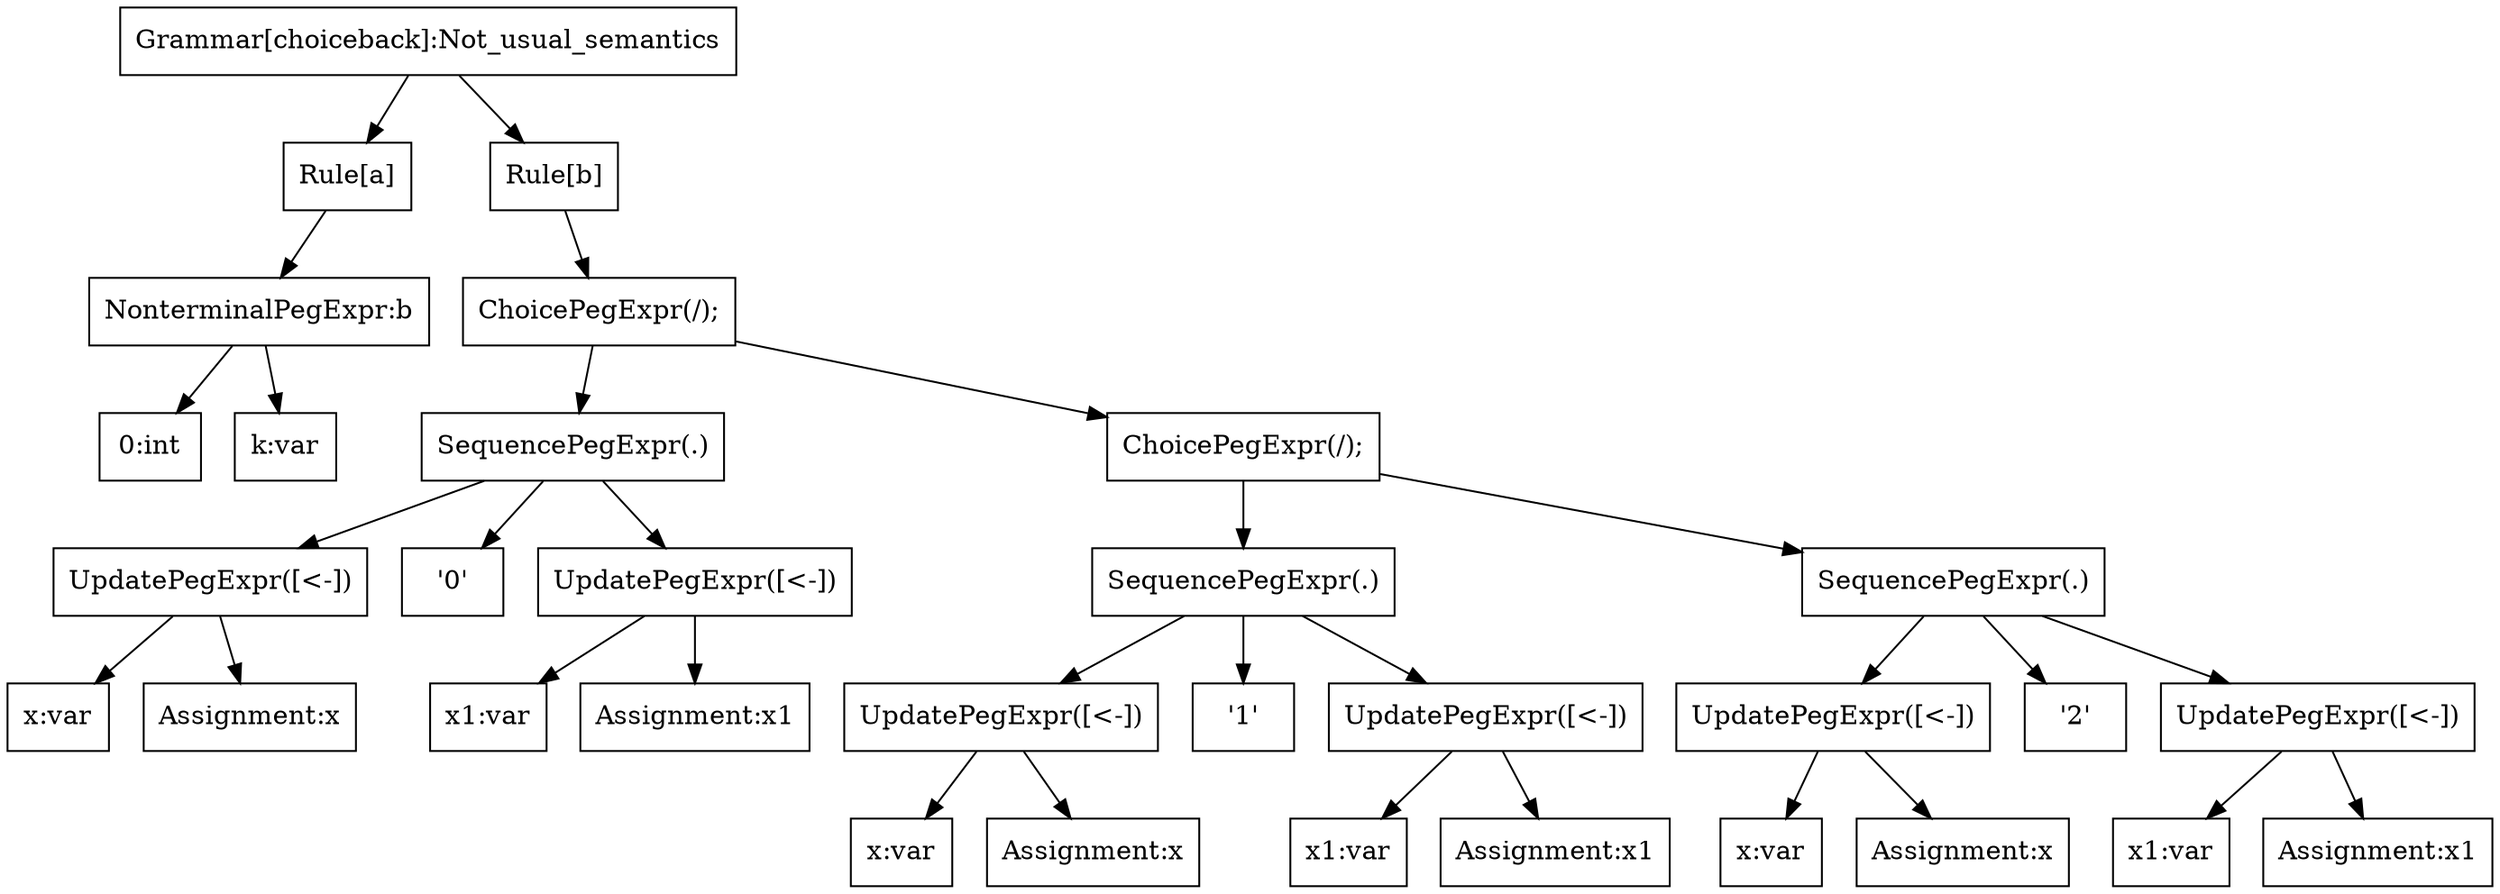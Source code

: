 Digraph choiceback {
  node [shape="box"];
  grammar [label = "Grammar[choiceback]:Not_usual_semantics"];

  aRule [label = "Rule[a]"];
  grammar -> aRule;
  NonterminalPeg0 [label = "NonterminalPegExpr:b"];
  aRule -> NonterminalPeg0;
  IntLiteralExpr0 [label = "0:int"];
  NonterminalPeg0 -> IntLiteralExpr0;
  attributeExpr1 [label = "k:var"];
  NonterminalPeg0 -> attributeExpr1;
  bRule [label = "Rule[b]"];
  grammar -> bRule;
  choicePeg1 [label = "ChoicePegExpr(/);"];
  bRule -> choicePeg1;
  SequencePeg2 [label = "SequencePegExpr(.)"];
  choicePeg1 -> SequencePeg2;
  UpdatePeg3 [label = "UpdatePegExpr([<-])"];
  SequencePeg2 -> UpdatePeg3;
  attributeExpr2 [label = "x:var"];
  UpdatePeg3 -> attributeExpr2;
  assignmentNode0 [label = "Assignment:x"];
  UpdatePeg3 -> assignmentNode0;
  LiteralPeg4 [label = "'0'"];
  SequencePeg2 -> LiteralPeg4;
  UpdatePeg5 [label = "UpdatePegExpr([<-])"];
  SequencePeg2 -> UpdatePeg5;
  attributeExpr3 [label = "x1:var"];
  UpdatePeg5 -> attributeExpr3;
  assignmentNode1 [label = "Assignment:x1"];
  UpdatePeg5 -> assignmentNode1;
  choicePeg6 [label = "ChoicePegExpr(/);"];
  choicePeg1 -> choicePeg6;
  SequencePeg7 [label = "SequencePegExpr(.)"];
  choicePeg6 -> SequencePeg7;
  UpdatePeg8 [label = "UpdatePegExpr([<-])"];
  SequencePeg7 -> UpdatePeg8;
  attributeExpr4 [label = "x:var"];
  UpdatePeg8 -> attributeExpr4;
  assignmentNode2 [label = "Assignment:x"];
  UpdatePeg8 -> assignmentNode2;
  LiteralPeg9 [label = "'1'"];
  SequencePeg7 -> LiteralPeg9;
  UpdatePeg10 [label = "UpdatePegExpr([<-])"];
  SequencePeg7 -> UpdatePeg10;
  attributeExpr5 [label = "x1:var"];
  UpdatePeg10 -> attributeExpr5;
  assignmentNode3 [label = "Assignment:x1"];
  UpdatePeg10 -> assignmentNode3;
  SequencePeg11 [label = "SequencePegExpr(.)"];
  choicePeg6 -> SequencePeg11;
  UpdatePeg12 [label = "UpdatePegExpr([<-])"];
  SequencePeg11 -> UpdatePeg12;
  attributeExpr6 [label = "x:var"];
  UpdatePeg12 -> attributeExpr6;
  assignmentNode4 [label = "Assignment:x"];
  UpdatePeg12 -> assignmentNode4;
  LiteralPeg13 [label = "'2'"];
  SequencePeg11 -> LiteralPeg13;
  UpdatePeg14 [label = "UpdatePegExpr([<-])"];
  SequencePeg11 -> UpdatePeg14;
  attributeExpr7 [label = "x1:var"];
  UpdatePeg14 -> attributeExpr7;
  assignmentNode5 [label = "Assignment:x1"];
  UpdatePeg14 -> assignmentNode5;
}
